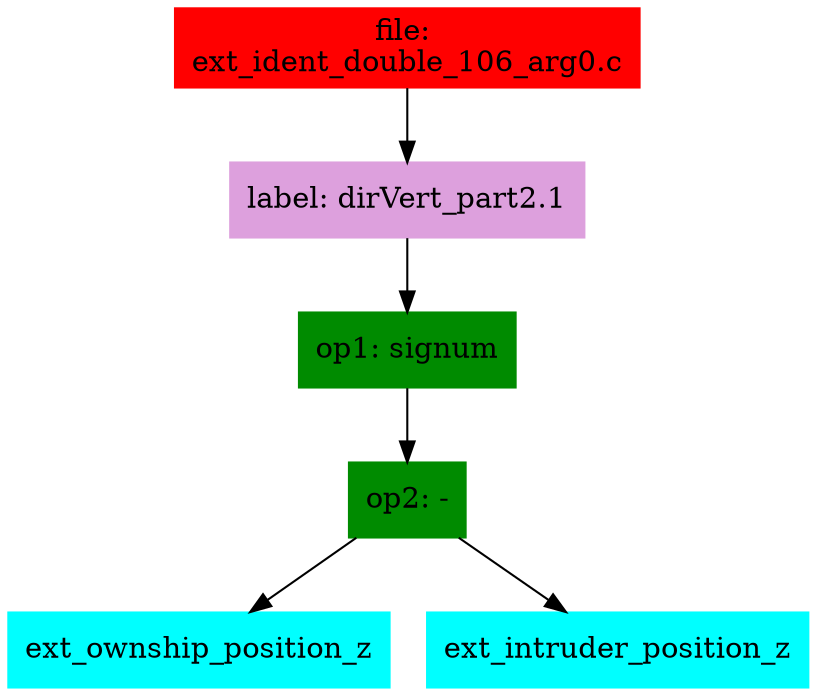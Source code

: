 digraph G {
node [shape=box]

0 [label="file: 
ext_ident_double_106_arg0.c",color=red, style=filled]
1 [label="label: dirVert_part2.1",color=plum, style=filled]
0 -> 1
2 [label="op1: signum",color=green4, style=filled]
1 -> 2
3 [label="op2: -",color=green4, style=filled]
2 -> 3
4 [label="ext_ownship_position_z",color=cyan1, style=filled]
3 -> 4
5 [label="ext_intruder_position_z",color=cyan1, style=filled]
3 -> 5


}

